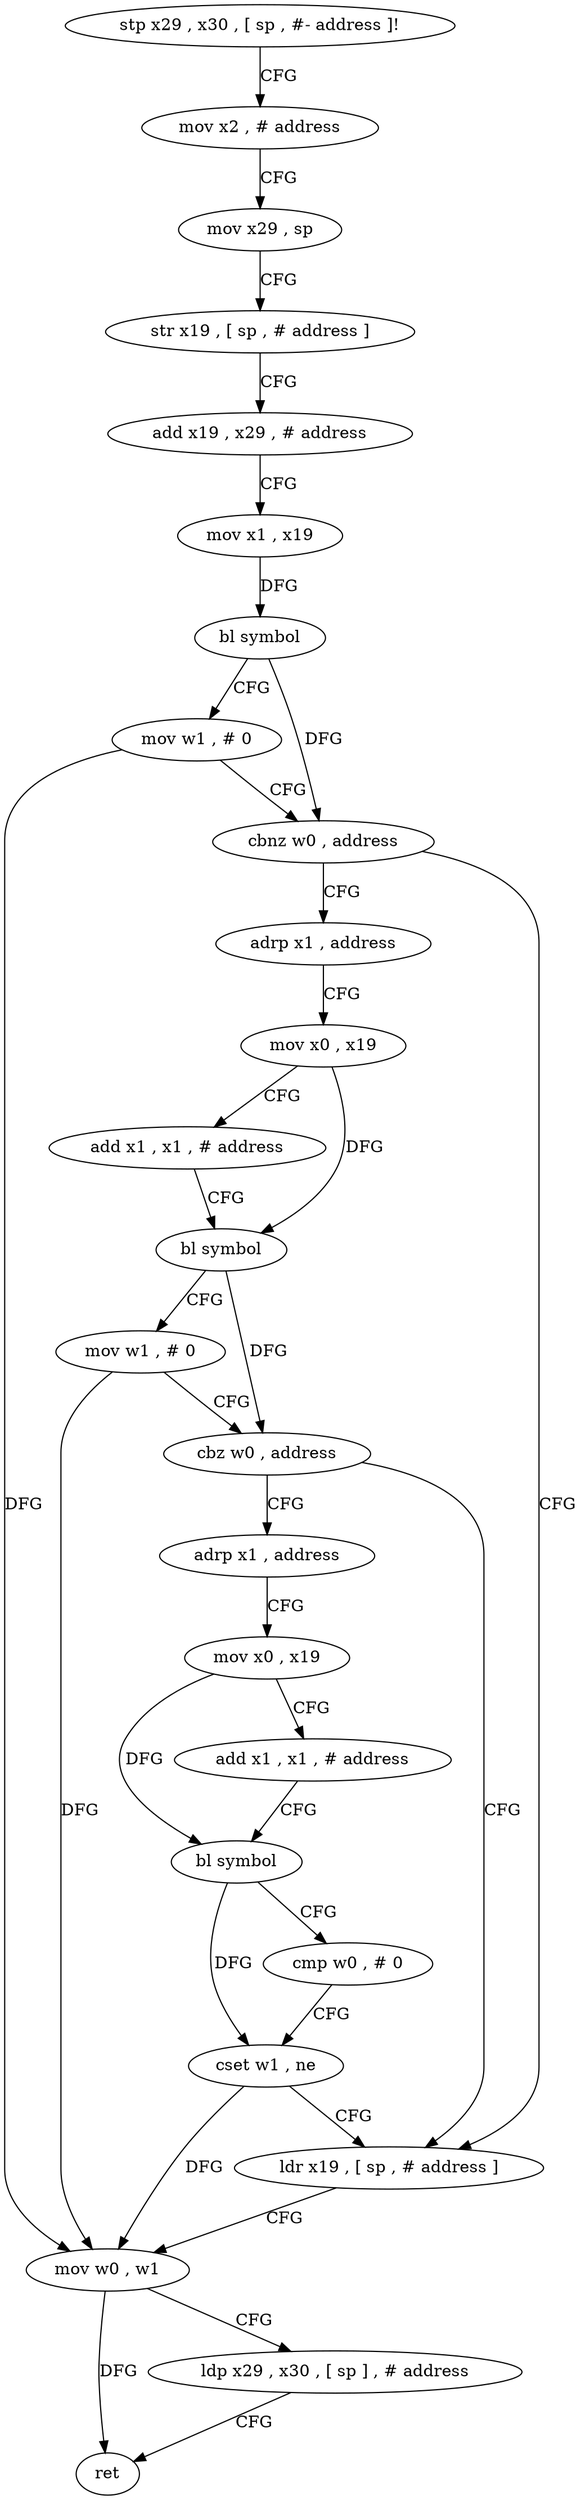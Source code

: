 digraph "func" {
"4288384" [label = "stp x29 , x30 , [ sp , #- address ]!" ]
"4288388" [label = "mov x2 , # address" ]
"4288392" [label = "mov x29 , sp" ]
"4288396" [label = "str x19 , [ sp , # address ]" ]
"4288400" [label = "add x19 , x29 , # address" ]
"4288404" [label = "mov x1 , x19" ]
"4288408" [label = "bl symbol" ]
"4288412" [label = "mov w1 , # 0" ]
"4288416" [label = "cbnz w0 , address" ]
"4288468" [label = "ldr x19 , [ sp , # address ]" ]
"4288420" [label = "adrp x1 , address" ]
"4288472" [label = "mov w0 , w1" ]
"4288476" [label = "ldp x29 , x30 , [ sp ] , # address" ]
"4288480" [label = "ret" ]
"4288424" [label = "mov x0 , x19" ]
"4288428" [label = "add x1 , x1 , # address" ]
"4288432" [label = "bl symbol" ]
"4288436" [label = "mov w1 , # 0" ]
"4288440" [label = "cbz w0 , address" ]
"4288444" [label = "adrp x1 , address" ]
"4288448" [label = "mov x0 , x19" ]
"4288452" [label = "add x1 , x1 , # address" ]
"4288456" [label = "bl symbol" ]
"4288460" [label = "cmp w0 , # 0" ]
"4288464" [label = "cset w1 , ne" ]
"4288384" -> "4288388" [ label = "CFG" ]
"4288388" -> "4288392" [ label = "CFG" ]
"4288392" -> "4288396" [ label = "CFG" ]
"4288396" -> "4288400" [ label = "CFG" ]
"4288400" -> "4288404" [ label = "CFG" ]
"4288404" -> "4288408" [ label = "DFG" ]
"4288408" -> "4288412" [ label = "CFG" ]
"4288408" -> "4288416" [ label = "DFG" ]
"4288412" -> "4288416" [ label = "CFG" ]
"4288412" -> "4288472" [ label = "DFG" ]
"4288416" -> "4288468" [ label = "CFG" ]
"4288416" -> "4288420" [ label = "CFG" ]
"4288468" -> "4288472" [ label = "CFG" ]
"4288420" -> "4288424" [ label = "CFG" ]
"4288472" -> "4288476" [ label = "CFG" ]
"4288472" -> "4288480" [ label = "DFG" ]
"4288476" -> "4288480" [ label = "CFG" ]
"4288424" -> "4288428" [ label = "CFG" ]
"4288424" -> "4288432" [ label = "DFG" ]
"4288428" -> "4288432" [ label = "CFG" ]
"4288432" -> "4288436" [ label = "CFG" ]
"4288432" -> "4288440" [ label = "DFG" ]
"4288436" -> "4288440" [ label = "CFG" ]
"4288436" -> "4288472" [ label = "DFG" ]
"4288440" -> "4288468" [ label = "CFG" ]
"4288440" -> "4288444" [ label = "CFG" ]
"4288444" -> "4288448" [ label = "CFG" ]
"4288448" -> "4288452" [ label = "CFG" ]
"4288448" -> "4288456" [ label = "DFG" ]
"4288452" -> "4288456" [ label = "CFG" ]
"4288456" -> "4288460" [ label = "CFG" ]
"4288456" -> "4288464" [ label = "DFG" ]
"4288460" -> "4288464" [ label = "CFG" ]
"4288464" -> "4288468" [ label = "CFG" ]
"4288464" -> "4288472" [ label = "DFG" ]
}
